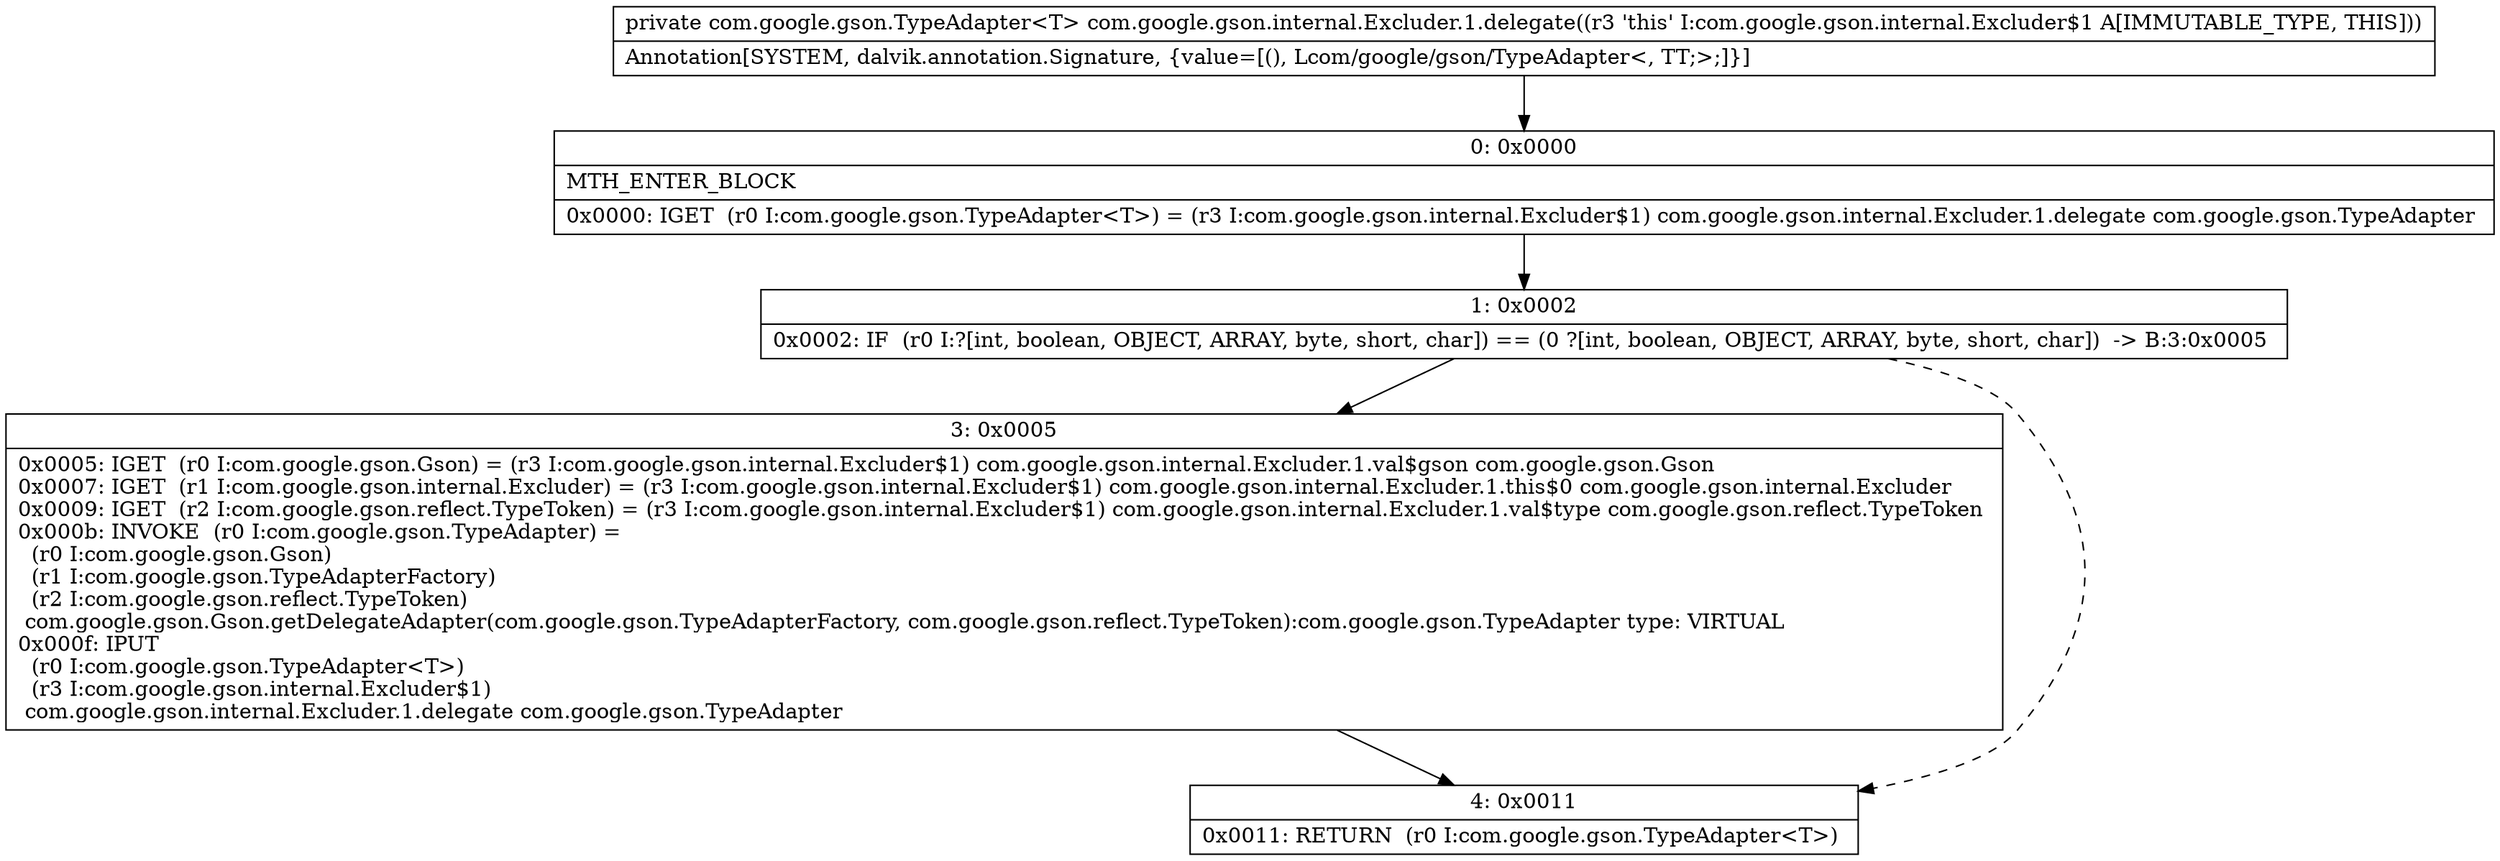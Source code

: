 digraph "CFG forcom.google.gson.internal.Excluder.1.delegate()Lcom\/google\/gson\/TypeAdapter;" {
Node_0 [shape=record,label="{0\:\ 0x0000|MTH_ENTER_BLOCK\l|0x0000: IGET  (r0 I:com.google.gson.TypeAdapter\<T\>) = (r3 I:com.google.gson.internal.Excluder$1) com.google.gson.internal.Excluder.1.delegate com.google.gson.TypeAdapter \l}"];
Node_1 [shape=record,label="{1\:\ 0x0002|0x0002: IF  (r0 I:?[int, boolean, OBJECT, ARRAY, byte, short, char]) == (0 ?[int, boolean, OBJECT, ARRAY, byte, short, char])  \-\> B:3:0x0005 \l}"];
Node_3 [shape=record,label="{3\:\ 0x0005|0x0005: IGET  (r0 I:com.google.gson.Gson) = (r3 I:com.google.gson.internal.Excluder$1) com.google.gson.internal.Excluder.1.val$gson com.google.gson.Gson \l0x0007: IGET  (r1 I:com.google.gson.internal.Excluder) = (r3 I:com.google.gson.internal.Excluder$1) com.google.gson.internal.Excluder.1.this$0 com.google.gson.internal.Excluder \l0x0009: IGET  (r2 I:com.google.gson.reflect.TypeToken) = (r3 I:com.google.gson.internal.Excluder$1) com.google.gson.internal.Excluder.1.val$type com.google.gson.reflect.TypeToken \l0x000b: INVOKE  (r0 I:com.google.gson.TypeAdapter) = \l  (r0 I:com.google.gson.Gson)\l  (r1 I:com.google.gson.TypeAdapterFactory)\l  (r2 I:com.google.gson.reflect.TypeToken)\l com.google.gson.Gson.getDelegateAdapter(com.google.gson.TypeAdapterFactory, com.google.gson.reflect.TypeToken):com.google.gson.TypeAdapter type: VIRTUAL \l0x000f: IPUT  \l  (r0 I:com.google.gson.TypeAdapter\<T\>)\l  (r3 I:com.google.gson.internal.Excluder$1)\l com.google.gson.internal.Excluder.1.delegate com.google.gson.TypeAdapter \l}"];
Node_4 [shape=record,label="{4\:\ 0x0011|0x0011: RETURN  (r0 I:com.google.gson.TypeAdapter\<T\>) \l}"];
MethodNode[shape=record,label="{private com.google.gson.TypeAdapter\<T\> com.google.gson.internal.Excluder.1.delegate((r3 'this' I:com.google.gson.internal.Excluder$1 A[IMMUTABLE_TYPE, THIS]))  | Annotation[SYSTEM, dalvik.annotation.Signature, \{value=[(), Lcom\/google\/gson\/TypeAdapter\<, TT;\>;]\}]\l}"];
MethodNode -> Node_0;
Node_0 -> Node_1;
Node_1 -> Node_3;
Node_1 -> Node_4[style=dashed];
Node_3 -> Node_4;
}

